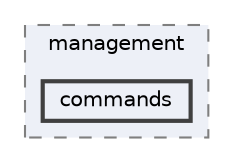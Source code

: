 digraph "C:/Users/LukeMabie/documents/Development/Password_Saver_Using_Django-master/venv/Lib/site-packages/django/contrib/contenttypes/management/commands"
{
 // LATEX_PDF_SIZE
  bgcolor="transparent";
  edge [fontname=Helvetica,fontsize=10,labelfontname=Helvetica,labelfontsize=10];
  node [fontname=Helvetica,fontsize=10,shape=box,height=0.2,width=0.4];
  compound=true
  subgraph clusterdir_de971d1a2e5086e898261ecab418f250 {
    graph [ bgcolor="#edf0f7", pencolor="grey50", label="management", fontname=Helvetica,fontsize=10 style="filled,dashed", URL="dir_de971d1a2e5086e898261ecab418f250.html",tooltip=""]
  dir_0399a464c500ee01e14cca948fb02a6f [label="commands", fillcolor="#edf0f7", color="grey25", style="filled,bold", URL="dir_0399a464c500ee01e14cca948fb02a6f.html",tooltip=""];
  }
}
